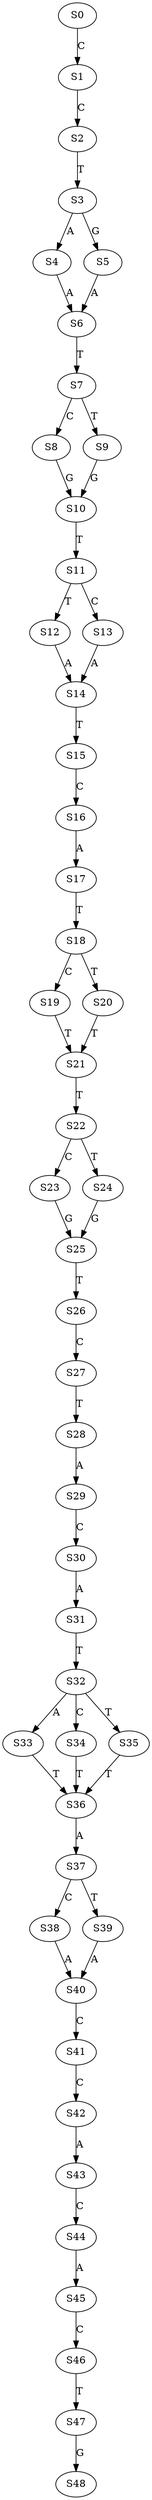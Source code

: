 strict digraph  {
	S0 -> S1 [ label = C ];
	S1 -> S2 [ label = C ];
	S2 -> S3 [ label = T ];
	S3 -> S4 [ label = A ];
	S3 -> S5 [ label = G ];
	S4 -> S6 [ label = A ];
	S5 -> S6 [ label = A ];
	S6 -> S7 [ label = T ];
	S7 -> S8 [ label = C ];
	S7 -> S9 [ label = T ];
	S8 -> S10 [ label = G ];
	S9 -> S10 [ label = G ];
	S10 -> S11 [ label = T ];
	S11 -> S12 [ label = T ];
	S11 -> S13 [ label = C ];
	S12 -> S14 [ label = A ];
	S13 -> S14 [ label = A ];
	S14 -> S15 [ label = T ];
	S15 -> S16 [ label = C ];
	S16 -> S17 [ label = A ];
	S17 -> S18 [ label = T ];
	S18 -> S19 [ label = C ];
	S18 -> S20 [ label = T ];
	S19 -> S21 [ label = T ];
	S20 -> S21 [ label = T ];
	S21 -> S22 [ label = T ];
	S22 -> S23 [ label = C ];
	S22 -> S24 [ label = T ];
	S23 -> S25 [ label = G ];
	S24 -> S25 [ label = G ];
	S25 -> S26 [ label = T ];
	S26 -> S27 [ label = C ];
	S27 -> S28 [ label = T ];
	S28 -> S29 [ label = A ];
	S29 -> S30 [ label = C ];
	S30 -> S31 [ label = A ];
	S31 -> S32 [ label = T ];
	S32 -> S33 [ label = A ];
	S32 -> S34 [ label = C ];
	S32 -> S35 [ label = T ];
	S33 -> S36 [ label = T ];
	S34 -> S36 [ label = T ];
	S35 -> S36 [ label = T ];
	S36 -> S37 [ label = A ];
	S37 -> S38 [ label = C ];
	S37 -> S39 [ label = T ];
	S38 -> S40 [ label = A ];
	S39 -> S40 [ label = A ];
	S40 -> S41 [ label = C ];
	S41 -> S42 [ label = C ];
	S42 -> S43 [ label = A ];
	S43 -> S44 [ label = C ];
	S44 -> S45 [ label = A ];
	S45 -> S46 [ label = C ];
	S46 -> S47 [ label = T ];
	S47 -> S48 [ label = G ];
}
